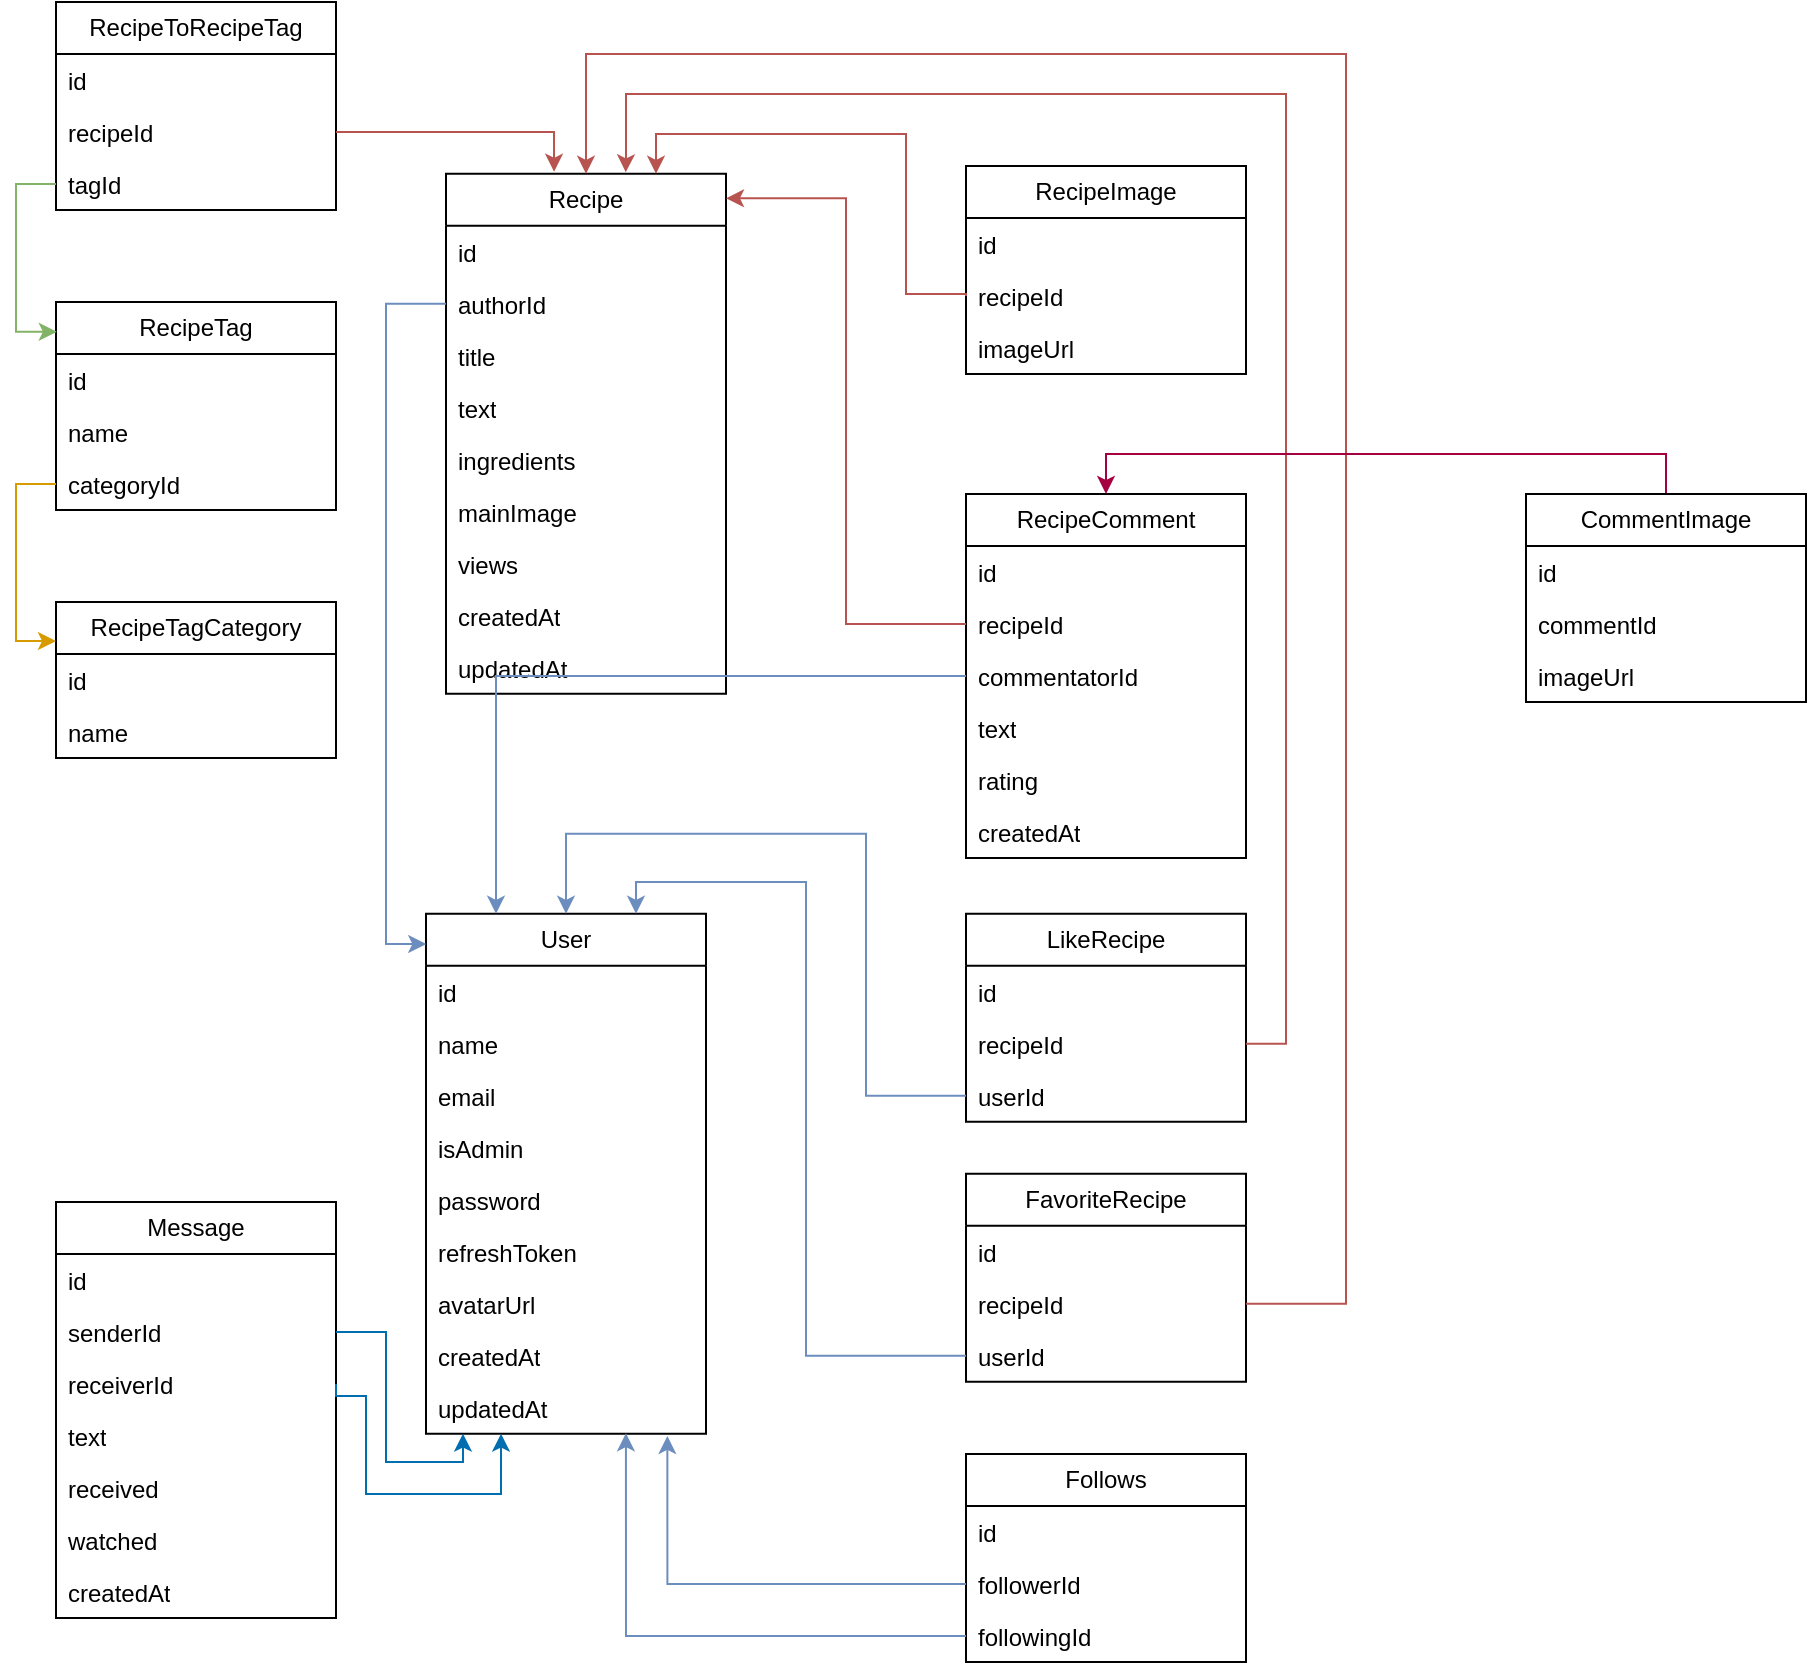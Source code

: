 <mxfile version="24.7.7">
  <diagram name="Page-1" id="0783ab3e-0a74-02c8-0abd-f7b4e66b4bec">
    <mxGraphModel dx="1114" dy="630" grid="1" gridSize="10" guides="1" tooltips="1" connect="1" arrows="1" fold="1" page="1" pageScale="1" pageWidth="850" pageHeight="1100" background="none" math="0" shadow="0">
      <root>
        <mxCell id="0" />
        <mxCell id="1" parent="0" />
        <mxCell id="tLtBW4VjwDY307hLRZgl-2" value="User" style="swimlane;fontStyle=0;childLayout=stackLayout;horizontal=1;startSize=26;fillColor=none;horizontalStack=0;resizeParent=1;resizeParentMax=0;resizeLast=0;collapsible=1;marginBottom=0;whiteSpace=wrap;html=1;" parent="1" vertex="1">
          <mxGeometry x="540" y="545.92" width="140" height="260" as="geometry" />
        </mxCell>
        <mxCell id="tLtBW4VjwDY307hLRZgl-3" value="id" style="text;strokeColor=none;fillColor=none;align=left;verticalAlign=top;spacingLeft=4;spacingRight=4;overflow=hidden;rotatable=0;points=[[0,0.5],[1,0.5]];portConstraint=eastwest;whiteSpace=wrap;html=1;" parent="tLtBW4VjwDY307hLRZgl-2" vertex="1">
          <mxGeometry y="26" width="140" height="26" as="geometry" />
        </mxCell>
        <mxCell id="tLtBW4VjwDY307hLRZgl-4" value="name" style="text;strokeColor=none;fillColor=none;align=left;verticalAlign=top;spacingLeft=4;spacingRight=4;overflow=hidden;rotatable=0;points=[[0,0.5],[1,0.5]];portConstraint=eastwest;whiteSpace=wrap;html=1;" parent="tLtBW4VjwDY307hLRZgl-2" vertex="1">
          <mxGeometry y="52" width="140" height="26" as="geometry" />
        </mxCell>
        <mxCell id="tLtBW4VjwDY307hLRZgl-5" value="email" style="text;strokeColor=none;fillColor=none;align=left;verticalAlign=top;spacingLeft=4;spacingRight=4;overflow=hidden;rotatable=0;points=[[0,0.5],[1,0.5]];portConstraint=eastwest;whiteSpace=wrap;html=1;" parent="tLtBW4VjwDY307hLRZgl-2" vertex="1">
          <mxGeometry y="78" width="140" height="26" as="geometry" />
        </mxCell>
        <mxCell id="gPLgQaQfcPUkt0DM0uhR-1" value="&lt;div&gt;isAdmin&lt;/div&gt;" style="text;strokeColor=none;fillColor=none;align=left;verticalAlign=top;spacingLeft=4;spacingRight=4;overflow=hidden;rotatable=0;points=[[0,0.5],[1,0.5]];portConstraint=eastwest;whiteSpace=wrap;html=1;" vertex="1" parent="tLtBW4VjwDY307hLRZgl-2">
          <mxGeometry y="104" width="140" height="26" as="geometry" />
        </mxCell>
        <mxCell id="tLtBW4VjwDY307hLRZgl-7" value="password" style="text;strokeColor=none;fillColor=none;align=left;verticalAlign=top;spacingLeft=4;spacingRight=4;overflow=hidden;rotatable=0;points=[[0,0.5],[1,0.5]];portConstraint=eastwest;whiteSpace=wrap;html=1;" parent="tLtBW4VjwDY307hLRZgl-2" vertex="1">
          <mxGeometry y="130" width="140" height="26" as="geometry" />
        </mxCell>
        <mxCell id="tLtBW4VjwDY307hLRZgl-8" value="refreshToken" style="text;strokeColor=none;fillColor=none;align=left;verticalAlign=top;spacingLeft=4;spacingRight=4;overflow=hidden;rotatable=0;points=[[0,0.5],[1,0.5]];portConstraint=eastwest;whiteSpace=wrap;html=1;" parent="tLtBW4VjwDY307hLRZgl-2" vertex="1">
          <mxGeometry y="156" width="140" height="26" as="geometry" />
        </mxCell>
        <mxCell id="tLtBW4VjwDY307hLRZgl-9" value="avatarUrl" style="text;strokeColor=none;fillColor=none;align=left;verticalAlign=top;spacingLeft=4;spacingRight=4;overflow=hidden;rotatable=0;points=[[0,0.5],[1,0.5]];portConstraint=eastwest;whiteSpace=wrap;html=1;" parent="tLtBW4VjwDY307hLRZgl-2" vertex="1">
          <mxGeometry y="182" width="140" height="26" as="geometry" />
        </mxCell>
        <mxCell id="tLtBW4VjwDY307hLRZgl-12" value="createdAt" style="text;strokeColor=none;fillColor=none;align=left;verticalAlign=top;spacingLeft=4;spacingRight=4;overflow=hidden;rotatable=0;points=[[0,0.5],[1,0.5]];portConstraint=eastwest;whiteSpace=wrap;html=1;" parent="tLtBW4VjwDY307hLRZgl-2" vertex="1">
          <mxGeometry y="208" width="140" height="26" as="geometry" />
        </mxCell>
        <mxCell id="tLtBW4VjwDY307hLRZgl-13" value="updatedAt" style="text;strokeColor=none;fillColor=none;align=left;verticalAlign=top;spacingLeft=4;spacingRight=4;overflow=hidden;rotatable=0;points=[[0,0.5],[1,0.5]];portConstraint=eastwest;whiteSpace=wrap;html=1;" parent="tLtBW4VjwDY307hLRZgl-2" vertex="1">
          <mxGeometry y="234" width="140" height="26" as="geometry" />
        </mxCell>
        <mxCell id="tLtBW4VjwDY307hLRZgl-14" value="Recipe" style="swimlane;fontStyle=0;childLayout=stackLayout;horizontal=1;startSize=26;fillColor=none;horizontalStack=0;resizeParent=1;resizeParentMax=0;resizeLast=0;collapsible=1;marginBottom=0;whiteSpace=wrap;html=1;" parent="1" vertex="1">
          <mxGeometry x="550" y="175.92" width="140" height="260" as="geometry" />
        </mxCell>
        <mxCell id="tLtBW4VjwDY307hLRZgl-15" value="id" style="text;strokeColor=none;fillColor=none;align=left;verticalAlign=top;spacingLeft=4;spacingRight=4;overflow=hidden;rotatable=0;points=[[0,0.5],[1,0.5]];portConstraint=eastwest;whiteSpace=wrap;html=1;" parent="tLtBW4VjwDY307hLRZgl-14" vertex="1">
          <mxGeometry y="26" width="140" height="26" as="geometry" />
        </mxCell>
        <mxCell id="tLtBW4VjwDY307hLRZgl-35" value="authorId" style="text;strokeColor=none;fillColor=none;align=left;verticalAlign=top;spacingLeft=4;spacingRight=4;overflow=hidden;rotatable=0;points=[[0,0.5],[1,0.5]];portConstraint=eastwest;whiteSpace=wrap;html=1;" parent="tLtBW4VjwDY307hLRZgl-14" vertex="1">
          <mxGeometry y="52" width="140" height="26" as="geometry" />
        </mxCell>
        <mxCell id="tLtBW4VjwDY307hLRZgl-16" value="title" style="text;strokeColor=none;fillColor=none;align=left;verticalAlign=top;spacingLeft=4;spacingRight=4;overflow=hidden;rotatable=0;points=[[0,0.5],[1,0.5]];portConstraint=eastwest;whiteSpace=wrap;html=1;" parent="tLtBW4VjwDY307hLRZgl-14" vertex="1">
          <mxGeometry y="78" width="140" height="26" as="geometry" />
        </mxCell>
        <mxCell id="tLtBW4VjwDY307hLRZgl-17" value="text" style="text;strokeColor=none;fillColor=none;align=left;verticalAlign=top;spacingLeft=4;spacingRight=4;overflow=hidden;rotatable=0;points=[[0,0.5],[1,0.5]];portConstraint=eastwest;whiteSpace=wrap;html=1;" parent="tLtBW4VjwDY307hLRZgl-14" vertex="1">
          <mxGeometry y="104" width="140" height="26" as="geometry" />
        </mxCell>
        <mxCell id="3fHHAjswmRKrgXrgt__w-33" value="ingredients" style="text;strokeColor=none;fillColor=none;align=left;verticalAlign=top;spacingLeft=4;spacingRight=4;overflow=hidden;rotatable=0;points=[[0,0.5],[1,0.5]];portConstraint=eastwest;whiteSpace=wrap;html=1;" parent="tLtBW4VjwDY307hLRZgl-14" vertex="1">
          <mxGeometry y="130" width="140" height="26" as="geometry" />
        </mxCell>
        <mxCell id="3fHHAjswmRKrgXrgt__w-54" value="mainImage" style="text;strokeColor=none;fillColor=none;align=left;verticalAlign=top;spacingLeft=4;spacingRight=4;overflow=hidden;rotatable=0;points=[[0,0.5],[1,0.5]];portConstraint=eastwest;whiteSpace=wrap;html=1;" parent="tLtBW4VjwDY307hLRZgl-14" vertex="1">
          <mxGeometry y="156" width="140" height="26" as="geometry" />
        </mxCell>
        <mxCell id="3fHHAjswmRKrgXrgt__w-55" value="views" style="text;strokeColor=none;fillColor=none;align=left;verticalAlign=top;spacingLeft=4;spacingRight=4;overflow=hidden;rotatable=0;points=[[0,0.5],[1,0.5]];portConstraint=eastwest;whiteSpace=wrap;html=1;" parent="tLtBW4VjwDY307hLRZgl-14" vertex="1">
          <mxGeometry y="182" width="140" height="26" as="geometry" />
        </mxCell>
        <mxCell id="tLtBW4VjwDY307hLRZgl-22" value="createdAt" style="text;strokeColor=none;fillColor=none;align=left;verticalAlign=top;spacingLeft=4;spacingRight=4;overflow=hidden;rotatable=0;points=[[0,0.5],[1,0.5]];portConstraint=eastwest;whiteSpace=wrap;html=1;" parent="tLtBW4VjwDY307hLRZgl-14" vertex="1">
          <mxGeometry y="208" width="140" height="26" as="geometry" />
        </mxCell>
        <mxCell id="tLtBW4VjwDY307hLRZgl-23" value="updatedAt" style="text;strokeColor=none;fillColor=none;align=left;verticalAlign=top;spacingLeft=4;spacingRight=4;overflow=hidden;rotatable=0;points=[[0,0.5],[1,0.5]];portConstraint=eastwest;whiteSpace=wrap;html=1;" parent="tLtBW4VjwDY307hLRZgl-14" vertex="1">
          <mxGeometry y="234" width="140" height="26" as="geometry" />
        </mxCell>
        <mxCell id="tLtBW4VjwDY307hLRZgl-24" value="RecipeImage" style="swimlane;fontStyle=0;childLayout=stackLayout;horizontal=1;startSize=26;fillColor=none;horizontalStack=0;resizeParent=1;resizeParentMax=0;resizeLast=0;collapsible=1;marginBottom=0;whiteSpace=wrap;html=1;" parent="1" vertex="1">
          <mxGeometry x="810" y="172" width="140" height="104" as="geometry" />
        </mxCell>
        <mxCell id="tLtBW4VjwDY307hLRZgl-25" value="id" style="text;strokeColor=none;fillColor=none;align=left;verticalAlign=top;spacingLeft=4;spacingRight=4;overflow=hidden;rotatable=0;points=[[0,0.5],[1,0.5]];portConstraint=eastwest;whiteSpace=wrap;html=1;" parent="tLtBW4VjwDY307hLRZgl-24" vertex="1">
          <mxGeometry y="26" width="140" height="26" as="geometry" />
        </mxCell>
        <mxCell id="tLtBW4VjwDY307hLRZgl-26" value="recipeId" style="text;strokeColor=none;fillColor=none;align=left;verticalAlign=top;spacingLeft=4;spacingRight=4;overflow=hidden;rotatable=0;points=[[0,0.5],[1,0.5]];portConstraint=eastwest;whiteSpace=wrap;html=1;" parent="tLtBW4VjwDY307hLRZgl-24" vertex="1">
          <mxGeometry y="52" width="140" height="26" as="geometry" />
        </mxCell>
        <mxCell id="tLtBW4VjwDY307hLRZgl-27" value="imageUrl" style="text;strokeColor=none;fillColor=none;align=left;verticalAlign=top;spacingLeft=4;spacingRight=4;overflow=hidden;rotatable=0;points=[[0,0.5],[1,0.5]];portConstraint=eastwest;whiteSpace=wrap;html=1;" parent="tLtBW4VjwDY307hLRZgl-24" vertex="1">
          <mxGeometry y="78" width="140" height="26" as="geometry" />
        </mxCell>
        <mxCell id="tLtBW4VjwDY307hLRZgl-37" value="RecipeComment" style="swimlane;fontStyle=0;childLayout=stackLayout;horizontal=1;startSize=26;fillColor=none;horizontalStack=0;resizeParent=1;resizeParentMax=0;resizeLast=0;collapsible=1;marginBottom=0;whiteSpace=wrap;html=1;" parent="1" vertex="1">
          <mxGeometry x="810" y="336" width="140" height="182" as="geometry" />
        </mxCell>
        <mxCell id="tLtBW4VjwDY307hLRZgl-38" value="id" style="text;strokeColor=none;fillColor=none;align=left;verticalAlign=top;spacingLeft=4;spacingRight=4;overflow=hidden;rotatable=0;points=[[0,0.5],[1,0.5]];portConstraint=eastwest;whiteSpace=wrap;html=1;" parent="tLtBW4VjwDY307hLRZgl-37" vertex="1">
          <mxGeometry y="26" width="140" height="26" as="geometry" />
        </mxCell>
        <mxCell id="tLtBW4VjwDY307hLRZgl-39" value="recipeId" style="text;strokeColor=none;fillColor=none;align=left;verticalAlign=top;spacingLeft=4;spacingRight=4;overflow=hidden;rotatable=0;points=[[0,0.5],[1,0.5]];portConstraint=eastwest;whiteSpace=wrap;html=1;" parent="tLtBW4VjwDY307hLRZgl-37" vertex="1">
          <mxGeometry y="52" width="140" height="26" as="geometry" />
        </mxCell>
        <mxCell id="tLtBW4VjwDY307hLRZgl-40" value="commentatorId" style="text;strokeColor=none;fillColor=none;align=left;verticalAlign=top;spacingLeft=4;spacingRight=4;overflow=hidden;rotatable=0;points=[[0,0.5],[1,0.5]];portConstraint=eastwest;whiteSpace=wrap;html=1;" parent="tLtBW4VjwDY307hLRZgl-37" vertex="1">
          <mxGeometry y="78" width="140" height="26" as="geometry" />
        </mxCell>
        <mxCell id="tLtBW4VjwDY307hLRZgl-41" value="text" style="text;strokeColor=none;fillColor=none;align=left;verticalAlign=top;spacingLeft=4;spacingRight=4;overflow=hidden;rotatable=0;points=[[0,0.5],[1,0.5]];portConstraint=eastwest;whiteSpace=wrap;html=1;" parent="tLtBW4VjwDY307hLRZgl-37" vertex="1">
          <mxGeometry y="104" width="140" height="26" as="geometry" />
        </mxCell>
        <mxCell id="tLtBW4VjwDY307hLRZgl-62" value="rating" style="text;strokeColor=none;fillColor=none;align=left;verticalAlign=top;spacingLeft=4;spacingRight=4;overflow=hidden;rotatable=0;points=[[0,0.5],[1,0.5]];portConstraint=eastwest;whiteSpace=wrap;html=1;" parent="tLtBW4VjwDY307hLRZgl-37" vertex="1">
          <mxGeometry y="130" width="140" height="26" as="geometry" />
        </mxCell>
        <mxCell id="3fHHAjswmRKrgXrgt__w-23" value="createdAt" style="text;strokeColor=none;fillColor=none;align=left;verticalAlign=top;spacingLeft=4;spacingRight=4;overflow=hidden;rotatable=0;points=[[0,0.5],[1,0.5]];portConstraint=eastwest;whiteSpace=wrap;html=1;" parent="tLtBW4VjwDY307hLRZgl-37" vertex="1">
          <mxGeometry y="156" width="140" height="26" as="geometry" />
        </mxCell>
        <mxCell id="tLtBW4VjwDY307hLRZgl-67" style="edgeStyle=orthogonalEdgeStyle;rounded=0;orthogonalLoop=1;jettySize=auto;html=1;exitX=0;exitY=0.5;exitDx=0;exitDy=0;entryX=1;entryY=0.047;entryDx=0;entryDy=0;entryPerimeter=0;fillColor=#f8cecc;strokeColor=#b85450;" parent="1" source="tLtBW4VjwDY307hLRZgl-39" target="tLtBW4VjwDY307hLRZgl-14" edge="1">
          <mxGeometry relative="1" as="geometry" />
        </mxCell>
        <mxCell id="tLtBW4VjwDY307hLRZgl-69" style="edgeStyle=orthogonalEdgeStyle;rounded=0;orthogonalLoop=1;jettySize=auto;html=1;exitX=0;exitY=0.5;exitDx=0;exitDy=0;entryX=0.75;entryY=0;entryDx=0;entryDy=0;fillColor=#f8cecc;strokeColor=#b85450;" parent="1" source="tLtBW4VjwDY307hLRZgl-26" target="tLtBW4VjwDY307hLRZgl-14" edge="1">
          <mxGeometry relative="1" as="geometry">
            <Array as="points">
              <mxPoint x="780" y="236" />
              <mxPoint x="780" y="156" />
              <mxPoint x="655" y="156" />
            </Array>
          </mxGeometry>
        </mxCell>
        <mxCell id="tLtBW4VjwDY307hLRZgl-70" style="edgeStyle=orthogonalEdgeStyle;rounded=0;orthogonalLoop=1;jettySize=auto;html=1;exitX=0;exitY=0.5;exitDx=0;exitDy=0;entryX=0.001;entryY=0.058;entryDx=0;entryDy=0;entryPerimeter=0;fillColor=#dae8fc;strokeColor=#6c8ebf;" parent="1" source="tLtBW4VjwDY307hLRZgl-35" target="tLtBW4VjwDY307hLRZgl-2" edge="1">
          <mxGeometry relative="1" as="geometry" />
        </mxCell>
        <mxCell id="tLtBW4VjwDY307hLRZgl-71" style="edgeStyle=orthogonalEdgeStyle;rounded=0;orthogonalLoop=1;jettySize=auto;html=1;exitX=0;exitY=0.5;exitDx=0;exitDy=0;entryX=0.25;entryY=0;entryDx=0;entryDy=0;fillColor=#dae8fc;strokeColor=#6c8ebf;" parent="1" source="tLtBW4VjwDY307hLRZgl-40" target="tLtBW4VjwDY307hLRZgl-2" edge="1">
          <mxGeometry relative="1" as="geometry" />
        </mxCell>
        <mxCell id="tLtBW4VjwDY307hLRZgl-72" value="&lt;div&gt;LikeRecipe&lt;/div&gt;" style="swimlane;fontStyle=0;childLayout=stackLayout;horizontal=1;startSize=26;fillColor=none;horizontalStack=0;resizeParent=1;resizeParentMax=0;resizeLast=0;collapsible=1;marginBottom=0;whiteSpace=wrap;html=1;" parent="1" vertex="1">
          <mxGeometry x="810" y="545.92" width="140" height="104" as="geometry" />
        </mxCell>
        <mxCell id="tLtBW4VjwDY307hLRZgl-73" value="id" style="text;strokeColor=none;fillColor=none;align=left;verticalAlign=top;spacingLeft=4;spacingRight=4;overflow=hidden;rotatable=0;points=[[0,0.5],[1,0.5]];portConstraint=eastwest;whiteSpace=wrap;html=1;" parent="tLtBW4VjwDY307hLRZgl-72" vertex="1">
          <mxGeometry y="26" width="140" height="26" as="geometry" />
        </mxCell>
        <mxCell id="tLtBW4VjwDY307hLRZgl-74" value="recipeId" style="text;strokeColor=none;fillColor=none;align=left;verticalAlign=top;spacingLeft=4;spacingRight=4;overflow=hidden;rotatable=0;points=[[0,0.5],[1,0.5]];portConstraint=eastwest;whiteSpace=wrap;html=1;" parent="tLtBW4VjwDY307hLRZgl-72" vertex="1">
          <mxGeometry y="52" width="140" height="26" as="geometry" />
        </mxCell>
        <mxCell id="tLtBW4VjwDY307hLRZgl-75" value="userId" style="text;strokeColor=none;fillColor=none;align=left;verticalAlign=top;spacingLeft=4;spacingRight=4;overflow=hidden;rotatable=0;points=[[0,0.5],[1,0.5]];portConstraint=eastwest;whiteSpace=wrap;html=1;" parent="tLtBW4VjwDY307hLRZgl-72" vertex="1">
          <mxGeometry y="78" width="140" height="26" as="geometry" />
        </mxCell>
        <mxCell id="tLtBW4VjwDY307hLRZgl-78" style="edgeStyle=orthogonalEdgeStyle;rounded=0;orthogonalLoop=1;jettySize=auto;html=1;exitX=1;exitY=0.5;exitDx=0;exitDy=0;fillColor=#f8cecc;strokeColor=#b85450;entryX=0.642;entryY=-0.003;entryDx=0;entryDy=0;entryPerimeter=0;" parent="1" source="tLtBW4VjwDY307hLRZgl-74" target="tLtBW4VjwDY307hLRZgl-14" edge="1">
          <mxGeometry relative="1" as="geometry">
            <Array as="points">
              <mxPoint x="970" y="611" />
              <mxPoint x="970" y="136" />
              <mxPoint x="640" y="136" />
              <mxPoint x="640" y="166" />
            </Array>
            <mxPoint x="639" y="176" as="targetPoint" />
          </mxGeometry>
        </mxCell>
        <mxCell id="tLtBW4VjwDY307hLRZgl-80" style="edgeStyle=orthogonalEdgeStyle;rounded=0;orthogonalLoop=1;jettySize=auto;html=1;exitX=0;exitY=0.5;exitDx=0;exitDy=0;entryX=0.5;entryY=0;entryDx=0;entryDy=0;fillColor=#dae8fc;strokeColor=#6c8ebf;" parent="1" source="tLtBW4VjwDY307hLRZgl-75" target="tLtBW4VjwDY307hLRZgl-2" edge="1">
          <mxGeometry relative="1" as="geometry">
            <Array as="points">
              <mxPoint x="760" y="636.92" />
              <mxPoint x="760" y="505.92" />
              <mxPoint x="610" y="505.92" />
            </Array>
          </mxGeometry>
        </mxCell>
        <mxCell id="tLtBW4VjwDY307hLRZgl-81" value="FavoriteRecipe" style="swimlane;fontStyle=0;childLayout=stackLayout;horizontal=1;startSize=26;fillColor=none;horizontalStack=0;resizeParent=1;resizeParentMax=0;resizeLast=0;collapsible=1;marginBottom=0;whiteSpace=wrap;html=1;" parent="1" vertex="1">
          <mxGeometry x="810" y="675.92" width="140" height="104" as="geometry" />
        </mxCell>
        <mxCell id="tLtBW4VjwDY307hLRZgl-82" value="id" style="text;strokeColor=none;fillColor=none;align=left;verticalAlign=top;spacingLeft=4;spacingRight=4;overflow=hidden;rotatable=0;points=[[0,0.5],[1,0.5]];portConstraint=eastwest;whiteSpace=wrap;html=1;" parent="tLtBW4VjwDY307hLRZgl-81" vertex="1">
          <mxGeometry y="26" width="140" height="26" as="geometry" />
        </mxCell>
        <mxCell id="tLtBW4VjwDY307hLRZgl-83" value="recipeId" style="text;strokeColor=none;fillColor=none;align=left;verticalAlign=top;spacingLeft=4;spacingRight=4;overflow=hidden;rotatable=0;points=[[0,0.5],[1,0.5]];portConstraint=eastwest;whiteSpace=wrap;html=1;" parent="tLtBW4VjwDY307hLRZgl-81" vertex="1">
          <mxGeometry y="52" width="140" height="26" as="geometry" />
        </mxCell>
        <mxCell id="tLtBW4VjwDY307hLRZgl-84" value="userId" style="text;strokeColor=none;fillColor=none;align=left;verticalAlign=top;spacingLeft=4;spacingRight=4;overflow=hidden;rotatable=0;points=[[0,0.5],[1,0.5]];portConstraint=eastwest;whiteSpace=wrap;html=1;" parent="tLtBW4VjwDY307hLRZgl-81" vertex="1">
          <mxGeometry y="78" width="140" height="26" as="geometry" />
        </mxCell>
        <mxCell id="tLtBW4VjwDY307hLRZgl-85" style="edgeStyle=orthogonalEdgeStyle;rounded=0;orthogonalLoop=1;jettySize=auto;html=1;exitX=0;exitY=0.5;exitDx=0;exitDy=0;entryX=0.75;entryY=0;entryDx=0;entryDy=0;fillColor=#dae8fc;strokeColor=#6c8ebf;" parent="1" source="tLtBW4VjwDY307hLRZgl-84" target="tLtBW4VjwDY307hLRZgl-2" edge="1">
          <mxGeometry relative="1" as="geometry">
            <Array as="points">
              <mxPoint x="730" y="767" />
              <mxPoint x="730" y="530" />
              <mxPoint x="645" y="530" />
            </Array>
          </mxGeometry>
        </mxCell>
        <mxCell id="tLtBW4VjwDY307hLRZgl-86" style="edgeStyle=orthogonalEdgeStyle;rounded=0;orthogonalLoop=1;jettySize=auto;html=1;exitX=1;exitY=0.5;exitDx=0;exitDy=0;fillColor=#f8cecc;strokeColor=#b85450;entryX=0.5;entryY=0;entryDx=0;entryDy=0;" parent="1" source="tLtBW4VjwDY307hLRZgl-83" target="tLtBW4VjwDY307hLRZgl-14" edge="1">
          <mxGeometry relative="1" as="geometry">
            <Array as="points">
              <mxPoint x="1000" y="741" />
              <mxPoint x="1000" y="116" />
              <mxPoint x="620" y="116" />
            </Array>
            <mxPoint x="620" y="166" as="targetPoint" />
          </mxGeometry>
        </mxCell>
        <mxCell id="tLtBW4VjwDY307hLRZgl-87" value="Follows" style="swimlane;fontStyle=0;childLayout=stackLayout;horizontal=1;startSize=26;fillColor=none;horizontalStack=0;resizeParent=1;resizeParentMax=0;resizeLast=0;collapsible=1;marginBottom=0;whiteSpace=wrap;html=1;" parent="1" vertex="1">
          <mxGeometry x="810" y="816" width="140" height="104" as="geometry" />
        </mxCell>
        <mxCell id="tLtBW4VjwDY307hLRZgl-88" value="id" style="text;strokeColor=none;fillColor=none;align=left;verticalAlign=top;spacingLeft=4;spacingRight=4;overflow=hidden;rotatable=0;points=[[0,0.5],[1,0.5]];portConstraint=eastwest;whiteSpace=wrap;html=1;" parent="tLtBW4VjwDY307hLRZgl-87" vertex="1">
          <mxGeometry y="26" width="140" height="26" as="geometry" />
        </mxCell>
        <mxCell id="tLtBW4VjwDY307hLRZgl-89" value="followerId" style="text;strokeColor=none;fillColor=none;align=left;verticalAlign=top;spacingLeft=4;spacingRight=4;overflow=hidden;rotatable=0;points=[[0,0.5],[1,0.5]];portConstraint=eastwest;whiteSpace=wrap;html=1;" parent="tLtBW4VjwDY307hLRZgl-87" vertex="1">
          <mxGeometry y="52" width="140" height="26" as="geometry" />
        </mxCell>
        <mxCell id="tLtBW4VjwDY307hLRZgl-90" value="followingId" style="text;strokeColor=none;fillColor=none;align=left;verticalAlign=top;spacingLeft=4;spacingRight=4;overflow=hidden;rotatable=0;points=[[0,0.5],[1,0.5]];portConstraint=eastwest;whiteSpace=wrap;html=1;" parent="tLtBW4VjwDY307hLRZgl-87" vertex="1">
          <mxGeometry y="78" width="140" height="26" as="geometry" />
        </mxCell>
        <mxCell id="tLtBW4VjwDY307hLRZgl-91" style="edgeStyle=orthogonalEdgeStyle;rounded=0;orthogonalLoop=1;jettySize=auto;html=1;exitX=0;exitY=0.5;exitDx=0;exitDy=0;fillColor=#dae8fc;strokeColor=#6c8ebf;entryX=0.862;entryY=1.04;entryDx=0;entryDy=0;entryPerimeter=0;" parent="1" source="tLtBW4VjwDY307hLRZgl-89" target="tLtBW4VjwDY307hLRZgl-13" edge="1">
          <mxGeometry relative="1" as="geometry">
            <mxPoint x="660" y="806" as="targetPoint" />
            <Array as="points">
              <mxPoint x="661" y="881" />
            </Array>
          </mxGeometry>
        </mxCell>
        <mxCell id="tLtBW4VjwDY307hLRZgl-92" style="edgeStyle=orthogonalEdgeStyle;rounded=0;orthogonalLoop=1;jettySize=auto;html=1;exitX=0;exitY=0.5;exitDx=0;exitDy=0;fillColor=#dae8fc;strokeColor=#6c8ebf;entryX=0.714;entryY=0.987;entryDx=0;entryDy=0;entryPerimeter=0;" parent="1" source="tLtBW4VjwDY307hLRZgl-90" target="tLtBW4VjwDY307hLRZgl-13" edge="1">
          <mxGeometry relative="1" as="geometry">
            <mxPoint x="640" y="826" as="targetPoint" />
          </mxGeometry>
        </mxCell>
        <mxCell id="tLtBW4VjwDY307hLRZgl-94" value="Message" style="swimlane;fontStyle=0;childLayout=stackLayout;horizontal=1;startSize=26;fillColor=none;horizontalStack=0;resizeParent=1;resizeParentMax=0;resizeLast=0;collapsible=1;marginBottom=0;whiteSpace=wrap;html=1;" parent="1" vertex="1">
          <mxGeometry x="355" y="690" width="140" height="208" as="geometry" />
        </mxCell>
        <mxCell id="tLtBW4VjwDY307hLRZgl-95" value="id" style="text;strokeColor=none;fillColor=none;align=left;verticalAlign=top;spacingLeft=4;spacingRight=4;overflow=hidden;rotatable=0;points=[[0,0.5],[1,0.5]];portConstraint=eastwest;whiteSpace=wrap;html=1;" parent="tLtBW4VjwDY307hLRZgl-94" vertex="1">
          <mxGeometry y="26" width="140" height="26" as="geometry" />
        </mxCell>
        <mxCell id="tLtBW4VjwDY307hLRZgl-96" value="senderId&lt;span style=&quot;white-space: pre;&quot;&gt;&#x9;&lt;/span&gt;" style="text;strokeColor=none;fillColor=none;align=left;verticalAlign=top;spacingLeft=4;spacingRight=4;overflow=hidden;rotatable=0;points=[[0,0.5],[1,0.5]];portConstraint=eastwest;whiteSpace=wrap;html=1;" parent="tLtBW4VjwDY307hLRZgl-94" vertex="1">
          <mxGeometry y="52" width="140" height="26" as="geometry" />
        </mxCell>
        <mxCell id="tLtBW4VjwDY307hLRZgl-97" value="receiverId" style="text;strokeColor=none;fillColor=none;align=left;verticalAlign=top;spacingLeft=4;spacingRight=4;overflow=hidden;rotatable=0;points=[[0,0.5],[1,0.5]];portConstraint=eastwest;whiteSpace=wrap;html=1;" parent="tLtBW4VjwDY307hLRZgl-94" vertex="1">
          <mxGeometry y="78" width="140" height="26" as="geometry" />
        </mxCell>
        <mxCell id="tLtBW4VjwDY307hLRZgl-105" value="text" style="text;strokeColor=none;fillColor=none;align=left;verticalAlign=top;spacingLeft=4;spacingRight=4;overflow=hidden;rotatable=0;points=[[0,0.5],[1,0.5]];portConstraint=eastwest;whiteSpace=wrap;html=1;" parent="tLtBW4VjwDY307hLRZgl-94" vertex="1">
          <mxGeometry y="104" width="140" height="26" as="geometry" />
        </mxCell>
        <mxCell id="3fHHAjswmRKrgXrgt__w-32" value="received" style="text;strokeColor=none;fillColor=none;align=left;verticalAlign=top;spacingLeft=4;spacingRight=4;overflow=hidden;rotatable=0;points=[[0,0.5],[1,0.5]];portConstraint=eastwest;whiteSpace=wrap;html=1;" parent="tLtBW4VjwDY307hLRZgl-94" vertex="1">
          <mxGeometry y="130" width="140" height="26" as="geometry" />
        </mxCell>
        <mxCell id="3fHHAjswmRKrgXrgt__w-29" value="watched" style="text;strokeColor=none;fillColor=none;align=left;verticalAlign=top;spacingLeft=4;spacingRight=4;overflow=hidden;rotatable=0;points=[[0,0.5],[1,0.5]];portConstraint=eastwest;whiteSpace=wrap;html=1;" parent="tLtBW4VjwDY307hLRZgl-94" vertex="1">
          <mxGeometry y="156" width="140" height="26" as="geometry" />
        </mxCell>
        <mxCell id="tLtBW4VjwDY307hLRZgl-99" value="createdAt" style="text;strokeColor=none;fillColor=none;align=left;verticalAlign=top;spacingLeft=4;spacingRight=4;overflow=hidden;rotatable=0;points=[[0,0.5],[1,0.5]];portConstraint=eastwest;whiteSpace=wrap;html=1;" parent="tLtBW4VjwDY307hLRZgl-94" vertex="1">
          <mxGeometry y="182" width="140" height="26" as="geometry" />
        </mxCell>
        <mxCell id="3fHHAjswmRKrgXrgt__w-28" style="edgeStyle=orthogonalEdgeStyle;rounded=0;orthogonalLoop=1;jettySize=auto;html=1;exitX=0.5;exitY=0;exitDx=0;exitDy=0;entryX=0.5;entryY=0;entryDx=0;entryDy=0;fillColor=#d80073;strokeColor=#A50040;" parent="1" source="3fHHAjswmRKrgXrgt__w-24" target="tLtBW4VjwDY307hLRZgl-37" edge="1">
          <mxGeometry relative="1" as="geometry" />
        </mxCell>
        <mxCell id="3fHHAjswmRKrgXrgt__w-24" value="CommentImage" style="swimlane;fontStyle=0;childLayout=stackLayout;horizontal=1;startSize=26;fillColor=none;horizontalStack=0;resizeParent=1;resizeParentMax=0;resizeLast=0;collapsible=1;marginBottom=0;whiteSpace=wrap;html=1;" parent="1" vertex="1">
          <mxGeometry x="1090" y="336" width="140" height="104" as="geometry" />
        </mxCell>
        <mxCell id="3fHHAjswmRKrgXrgt__w-25" value="id" style="text;strokeColor=none;fillColor=none;align=left;verticalAlign=top;spacingLeft=4;spacingRight=4;overflow=hidden;rotatable=0;points=[[0,0.5],[1,0.5]];portConstraint=eastwest;whiteSpace=wrap;html=1;" parent="3fHHAjswmRKrgXrgt__w-24" vertex="1">
          <mxGeometry y="26" width="140" height="26" as="geometry" />
        </mxCell>
        <mxCell id="3fHHAjswmRKrgXrgt__w-26" value="commentId" style="text;strokeColor=none;fillColor=none;align=left;verticalAlign=top;spacingLeft=4;spacingRight=4;overflow=hidden;rotatable=0;points=[[0,0.5],[1,0.5]];portConstraint=eastwest;whiteSpace=wrap;html=1;" parent="3fHHAjswmRKrgXrgt__w-24" vertex="1">
          <mxGeometry y="52" width="140" height="26" as="geometry" />
        </mxCell>
        <mxCell id="3fHHAjswmRKrgXrgt__w-27" value="imageUrl" style="text;strokeColor=none;fillColor=none;align=left;verticalAlign=top;spacingLeft=4;spacingRight=4;overflow=hidden;rotatable=0;points=[[0,0.5],[1,0.5]];portConstraint=eastwest;whiteSpace=wrap;html=1;" parent="3fHHAjswmRKrgXrgt__w-24" vertex="1">
          <mxGeometry y="78" width="140" height="26" as="geometry" />
        </mxCell>
        <mxCell id="3fHHAjswmRKrgXrgt__w-30" style="edgeStyle=orthogonalEdgeStyle;rounded=0;orthogonalLoop=1;jettySize=auto;html=1;exitX=1;exitY=0.5;exitDx=0;exitDy=0;entryX=0.132;entryY=0.996;entryDx=0;entryDy=0;entryPerimeter=0;fillColor=#1ba1e2;strokeColor=#006EAF;" parent="1" source="tLtBW4VjwDY307hLRZgl-96" target="tLtBW4VjwDY307hLRZgl-13" edge="1">
          <mxGeometry relative="1" as="geometry">
            <Array as="points">
              <mxPoint x="520" y="755" />
              <mxPoint x="520" y="820" />
              <mxPoint x="559" y="820" />
            </Array>
          </mxGeometry>
        </mxCell>
        <mxCell id="3fHHAjswmRKrgXrgt__w-31" style="edgeStyle=orthogonalEdgeStyle;rounded=0;orthogonalLoop=1;jettySize=auto;html=1;exitX=1;exitY=0.5;exitDx=0;exitDy=0;entryX=0.268;entryY=0.996;entryDx=0;entryDy=0;entryPerimeter=0;fillColor=#1ba1e2;strokeColor=#006EAF;" parent="1" source="tLtBW4VjwDY307hLRZgl-97" target="tLtBW4VjwDY307hLRZgl-13" edge="1">
          <mxGeometry relative="1" as="geometry">
            <Array as="points">
              <mxPoint x="495" y="787" />
              <mxPoint x="510" y="787" />
              <mxPoint x="510" y="836" />
              <mxPoint x="578" y="836" />
            </Array>
          </mxGeometry>
        </mxCell>
        <mxCell id="3fHHAjswmRKrgXrgt__w-57" value="RecipeTag" style="swimlane;fontStyle=0;childLayout=stackLayout;horizontal=1;startSize=26;fillColor=none;horizontalStack=0;resizeParent=1;resizeParentMax=0;resizeLast=0;collapsible=1;marginBottom=0;whiteSpace=wrap;html=1;" parent="1" vertex="1">
          <mxGeometry x="355" y="240" width="140" height="104" as="geometry" />
        </mxCell>
        <mxCell id="3fHHAjswmRKrgXrgt__w-58" value="id" style="text;strokeColor=none;fillColor=none;align=left;verticalAlign=top;spacingLeft=4;spacingRight=4;overflow=hidden;rotatable=0;points=[[0,0.5],[1,0.5]];portConstraint=eastwest;whiteSpace=wrap;html=1;" parent="3fHHAjswmRKrgXrgt__w-57" vertex="1">
          <mxGeometry y="26" width="140" height="26" as="geometry" />
        </mxCell>
        <mxCell id="3fHHAjswmRKrgXrgt__w-59" value="name" style="text;strokeColor=none;fillColor=none;align=left;verticalAlign=top;spacingLeft=4;spacingRight=4;overflow=hidden;rotatable=0;points=[[0,0.5],[1,0.5]];portConstraint=eastwest;whiteSpace=wrap;html=1;" parent="3fHHAjswmRKrgXrgt__w-57" vertex="1">
          <mxGeometry y="52" width="140" height="26" as="geometry" />
        </mxCell>
        <mxCell id="3fHHAjswmRKrgXrgt__w-62" value="categoryId" style="text;strokeColor=none;fillColor=none;align=left;verticalAlign=top;spacingLeft=4;spacingRight=4;overflow=hidden;rotatable=0;points=[[0,0.5],[1,0.5]];portConstraint=eastwest;whiteSpace=wrap;html=1;" parent="3fHHAjswmRKrgXrgt__w-57" vertex="1">
          <mxGeometry y="78" width="140" height="26" as="geometry" />
        </mxCell>
        <mxCell id="3fHHAjswmRKrgXrgt__w-63" value="RecipeTagCategory" style="swimlane;fontStyle=0;childLayout=stackLayout;horizontal=1;startSize=26;fillColor=none;horizontalStack=0;resizeParent=1;resizeParentMax=0;resizeLast=0;collapsible=1;marginBottom=0;whiteSpace=wrap;html=1;" parent="1" vertex="1">
          <mxGeometry x="355" y="390" width="140" height="78" as="geometry" />
        </mxCell>
        <mxCell id="3fHHAjswmRKrgXrgt__w-64" value="id" style="text;strokeColor=none;fillColor=none;align=left;verticalAlign=top;spacingLeft=4;spacingRight=4;overflow=hidden;rotatable=0;points=[[0,0.5],[1,0.5]];portConstraint=eastwest;whiteSpace=wrap;html=1;" parent="3fHHAjswmRKrgXrgt__w-63" vertex="1">
          <mxGeometry y="26" width="140" height="26" as="geometry" />
        </mxCell>
        <mxCell id="3fHHAjswmRKrgXrgt__w-65" value="name" style="text;strokeColor=none;fillColor=none;align=left;verticalAlign=top;spacingLeft=4;spacingRight=4;overflow=hidden;rotatable=0;points=[[0,0.5],[1,0.5]];portConstraint=eastwest;whiteSpace=wrap;html=1;" parent="3fHHAjswmRKrgXrgt__w-63" vertex="1">
          <mxGeometry y="52" width="140" height="26" as="geometry" />
        </mxCell>
        <mxCell id="3fHHAjswmRKrgXrgt__w-68" value="RecipeToRecipeTag" style="swimlane;fontStyle=0;childLayout=stackLayout;horizontal=1;startSize=26;fillColor=none;horizontalStack=0;resizeParent=1;resizeParentMax=0;resizeLast=0;collapsible=1;marginBottom=0;whiteSpace=wrap;html=1;" parent="1" vertex="1">
          <mxGeometry x="355" y="90" width="140" height="104" as="geometry" />
        </mxCell>
        <mxCell id="3fHHAjswmRKrgXrgt__w-69" value="id" style="text;strokeColor=none;fillColor=none;align=left;verticalAlign=top;spacingLeft=4;spacingRight=4;overflow=hidden;rotatable=0;points=[[0,0.5],[1,0.5]];portConstraint=eastwest;whiteSpace=wrap;html=1;" parent="3fHHAjswmRKrgXrgt__w-68" vertex="1">
          <mxGeometry y="26" width="140" height="26" as="geometry" />
        </mxCell>
        <mxCell id="3fHHAjswmRKrgXrgt__w-70" value="recipeId" style="text;strokeColor=none;fillColor=none;align=left;verticalAlign=top;spacingLeft=4;spacingRight=4;overflow=hidden;rotatable=0;points=[[0,0.5],[1,0.5]];portConstraint=eastwest;whiteSpace=wrap;html=1;" parent="3fHHAjswmRKrgXrgt__w-68" vertex="1">
          <mxGeometry y="52" width="140" height="26" as="geometry" />
        </mxCell>
        <mxCell id="3fHHAjswmRKrgXrgt__w-71" value="tagId" style="text;strokeColor=none;fillColor=none;align=left;verticalAlign=top;spacingLeft=4;spacingRight=4;overflow=hidden;rotatable=0;points=[[0,0.5],[1,0.5]];portConstraint=eastwest;whiteSpace=wrap;html=1;" parent="3fHHAjswmRKrgXrgt__w-68" vertex="1">
          <mxGeometry y="78" width="140" height="26" as="geometry" />
        </mxCell>
        <mxCell id="3fHHAjswmRKrgXrgt__w-72" style="edgeStyle=orthogonalEdgeStyle;rounded=0;orthogonalLoop=1;jettySize=auto;html=1;exitX=1;exitY=0.5;exitDx=0;exitDy=0;entryX=0.386;entryY=-0.004;entryDx=0;entryDy=0;entryPerimeter=0;fillColor=#f8cecc;strokeColor=#b85450;" parent="1" source="3fHHAjswmRKrgXrgt__w-70" target="tLtBW4VjwDY307hLRZgl-14" edge="1">
          <mxGeometry relative="1" as="geometry" />
        </mxCell>
        <mxCell id="3fHHAjswmRKrgXrgt__w-74" style="edgeStyle=orthogonalEdgeStyle;rounded=0;orthogonalLoop=1;jettySize=auto;html=1;exitX=0;exitY=0.5;exitDx=0;exitDy=0;entryX=0;entryY=0.25;entryDx=0;entryDy=0;fillColor=#ffe6cc;strokeColor=#d79b00;" parent="1" source="3fHHAjswmRKrgXrgt__w-62" target="3fHHAjswmRKrgXrgt__w-63" edge="1">
          <mxGeometry relative="1" as="geometry" />
        </mxCell>
        <mxCell id="3fHHAjswmRKrgXrgt__w-75" style="edgeStyle=orthogonalEdgeStyle;rounded=0;orthogonalLoop=1;jettySize=auto;html=1;exitX=0;exitY=0.5;exitDx=0;exitDy=0;entryX=0.003;entryY=0.143;entryDx=0;entryDy=0;entryPerimeter=0;fillColor=#d5e8d4;strokeColor=#82b366;" parent="1" source="3fHHAjswmRKrgXrgt__w-71" target="3fHHAjswmRKrgXrgt__w-57" edge="1">
          <mxGeometry relative="1" as="geometry" />
        </mxCell>
      </root>
    </mxGraphModel>
  </diagram>
</mxfile>
